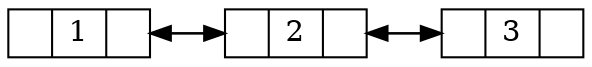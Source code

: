 digraph G {
    rankdir=LR;
    node[shape=record, height=.1]
    nodo1[label="{<f1>|1|<f2>}"];
nodo2[label="{<f1>|2|<f2>}"];
nodo3[label="{<f1>|3|<f2>}"];
nodo1:f2 -> nodo2:f1;
nodo2:f1 -> nodo1:f2;
nodo2:f2 -> nodo3:f1;
nodo3:f1 -> nodo2:f2;
}